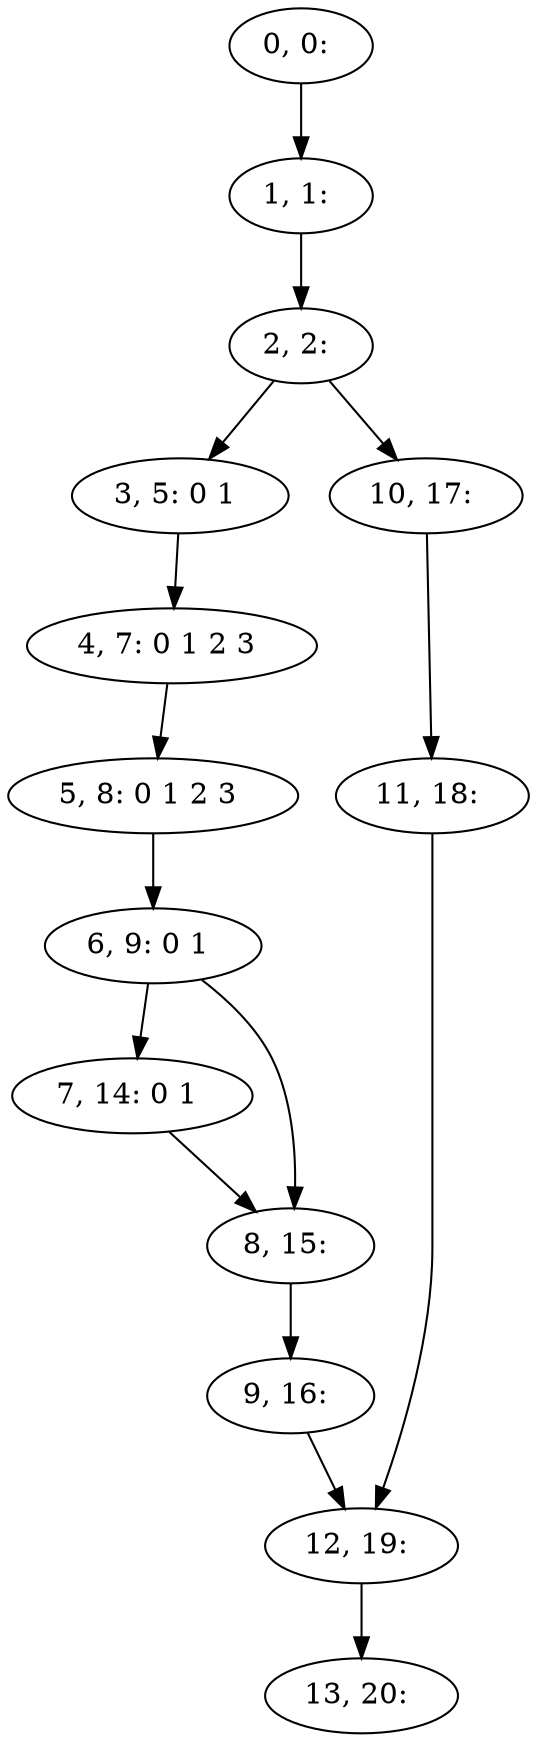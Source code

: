 digraph G {
0[label="0, 0: "];
1[label="1, 1: "];
2[label="2, 2: "];
3[label="3, 5: 0 1 "];
4[label="4, 7: 0 1 2 3 "];
5[label="5, 8: 0 1 2 3 "];
6[label="6, 9: 0 1 "];
7[label="7, 14: 0 1 "];
8[label="8, 15: "];
9[label="9, 16: "];
10[label="10, 17: "];
11[label="11, 18: "];
12[label="12, 19: "];
13[label="13, 20: "];
0->1 ;
1->2 ;
2->3 ;
2->10 ;
3->4 ;
4->5 ;
5->6 ;
6->7 ;
6->8 ;
7->8 ;
8->9 ;
9->12 ;
10->11 ;
11->12 ;
12->13 ;
}
